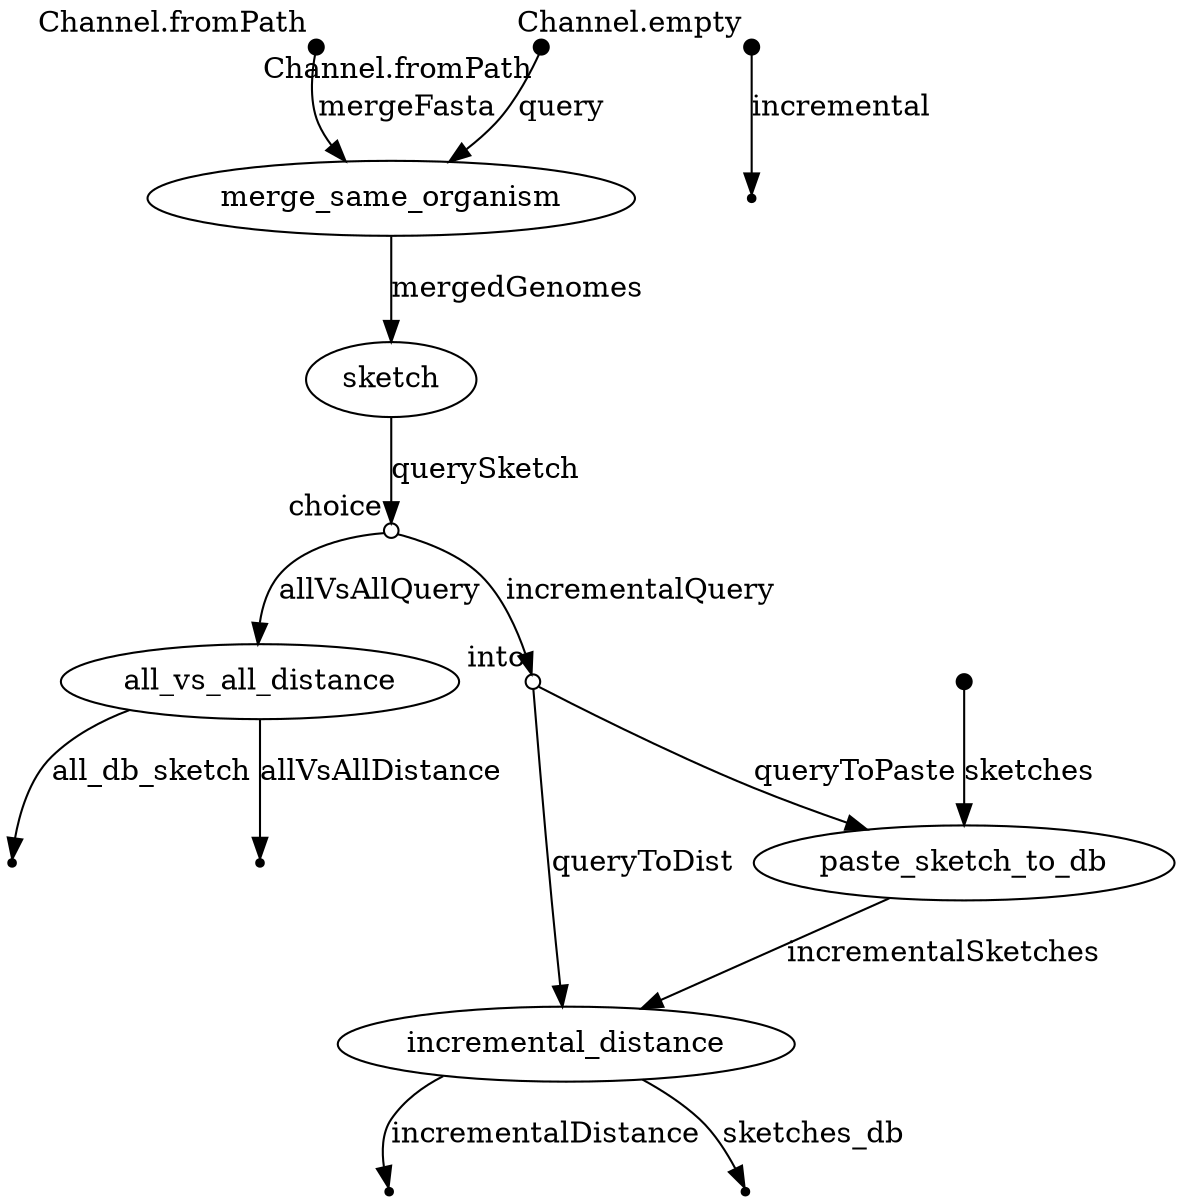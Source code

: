digraph dag {
p0 [shape=point,label="",fixedsize=true,width=0.1,xlabel="Channel.fromPath"];
p4 [label="merge_same_organism"];
p0 -> p4 [label="mergeFasta"];

p1 [shape=point,label="",fixedsize=true,width=0.1,xlabel="Channel.fromPath"];
p4 [label="merge_same_organism"];
p1 -> p4 [label="query"];

p2 [shape=point,label="",fixedsize=true,width=0.1,xlabel="Channel.empty"];
p3 [shape=point];
p2 -> p3 [label="incremental"];

p4 [label="merge_same_organism"];
p5 [label="sketch"];
p4 -> p5 [label="mergedGenomes"];

p5 [label="sketch"];
p6 [shape=circle,label="",fixedsize=true,width=0.1,xlabel="choice"];
p5 -> p6 [label="querySketch"];

p6 [shape=circle,label="",fixedsize=true,width=0.1,xlabel="choice"];
p8 [label="all_vs_all_distance"];
p6 -> p8 [label="allVsAllQuery"];

p6 [shape=circle,label="",fixedsize=true,width=0.1,xlabel="choice"];
p7 [shape=circle,label="",fixedsize=true,width=0.1,xlabel="into"];
p6 -> p7 [label="incrementalQuery"];

p7 [shape=circle,label="",fixedsize=true,width=0.1,xlabel="into"];
p12 [label="paste_sketch_to_db"];
p7 -> p12 [label="queryToPaste"];

p7 [shape=circle,label="",fixedsize=true,width=0.1,xlabel="into"];
p13 [label="incremental_distance"];
p7 -> p13 [label="queryToDist"];

p8 [label="all_vs_all_distance"];
p10 [shape=point];
p8 -> p10 [label="allVsAllDistance"];

p8 [label="all_vs_all_distance"];
p9 [shape=point];
p8 -> p9 [label="all_db_sketch"];

p11 [shape=point,label="",fixedsize=true,width=0.1];
p12 [label="paste_sketch_to_db"];
p11 -> p12 [label="sketches"];

p12 [label="paste_sketch_to_db"];
p13 [label="incremental_distance"];
p12 -> p13 [label="incrementalSketches"];

p13 [label="incremental_distance"];
p15 [shape=point];
p13 -> p15 [label="incrementalDistance"];

p13 [label="incremental_distance"];
p14 [shape=point];
p13 -> p14 [label="sketches_db"];

}

